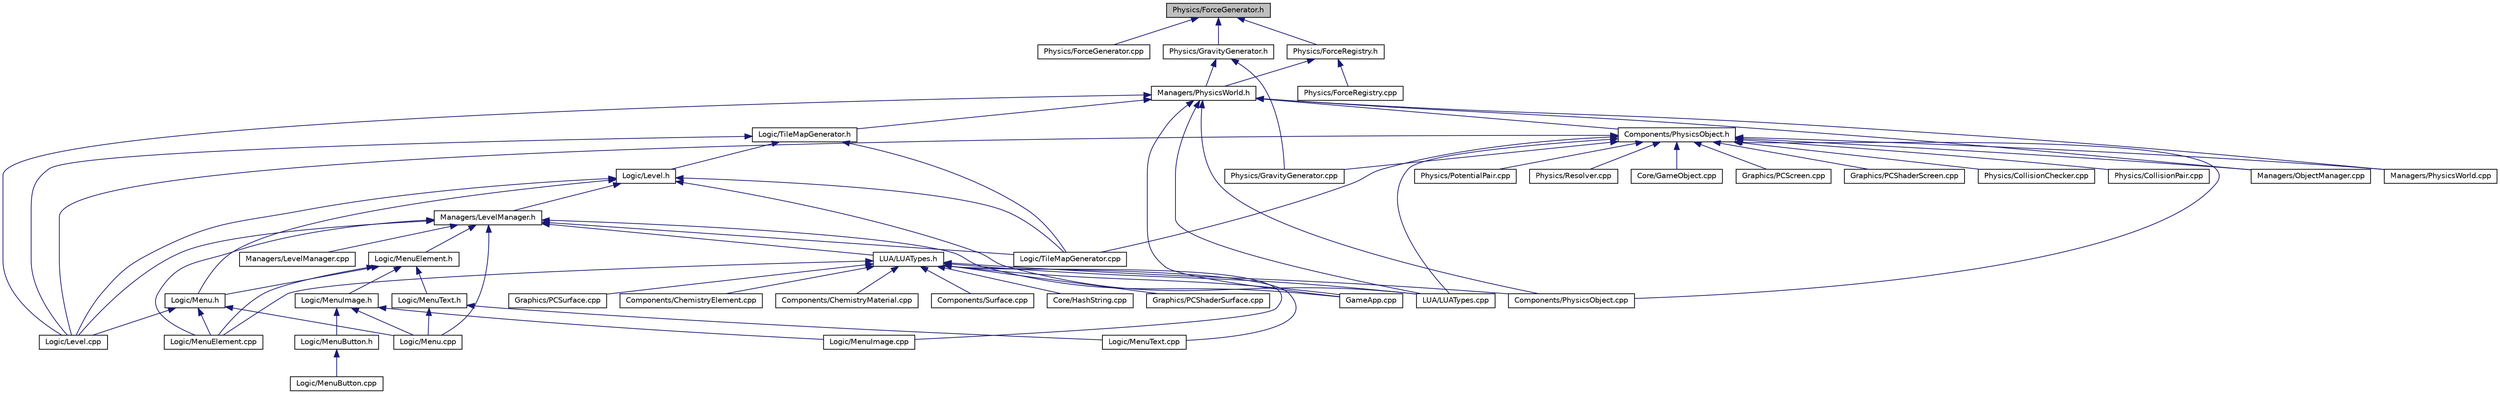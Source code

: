 digraph "Physics/ForceGenerator.h"
{
  edge [fontname="Helvetica",fontsize="10",labelfontname="Helvetica",labelfontsize="10"];
  node [fontname="Helvetica",fontsize="10",shape=record];
  Node1 [label="Physics/ForceGenerator.h",height=0.2,width=0.4,color="black", fillcolor="grey75", style="filled", fontcolor="black"];
  Node1 -> Node2 [dir="back",color="midnightblue",fontsize="10",style="solid"];
  Node2 [label="Physics/ForceGenerator.cpp",height=0.2,width=0.4,color="black", fillcolor="white", style="filled",URL="$ForceGenerator_8cpp.html"];
  Node1 -> Node3 [dir="back",color="midnightblue",fontsize="10",style="solid"];
  Node3 [label="Physics/ForceRegistry.h",height=0.2,width=0.4,color="black", fillcolor="white", style="filled",URL="$ForceRegistry_8h.html"];
  Node3 -> Node4 [dir="back",color="midnightblue",fontsize="10",style="solid"];
  Node4 [label="Managers/PhysicsWorld.h",height=0.2,width=0.4,color="black", fillcolor="white", style="filled",URL="$PhysicsWorld_8h.html"];
  Node4 -> Node5 [dir="back",color="midnightblue",fontsize="10",style="solid"];
  Node5 [label="Components/PhysicsObject.h",height=0.2,width=0.4,color="black", fillcolor="white", style="filled",URL="$PhysicsObject_8h.html"];
  Node5 -> Node6 [dir="back",color="midnightblue",fontsize="10",style="solid"];
  Node6 [label="Components/PhysicsObject.cpp",height=0.2,width=0.4,color="black", fillcolor="white", style="filled",URL="$PhysicsObject_8cpp.html"];
  Node5 -> Node7 [dir="back",color="midnightblue",fontsize="10",style="solid"];
  Node7 [label="Core/GameObject.cpp",height=0.2,width=0.4,color="black", fillcolor="white", style="filled",URL="$GameObject_8cpp.html"];
  Node5 -> Node8 [dir="back",color="midnightblue",fontsize="10",style="solid"];
  Node8 [label="Graphics/PCScreen.cpp",height=0.2,width=0.4,color="black", fillcolor="white", style="filled",URL="$PCScreen_8cpp.html"];
  Node5 -> Node9 [dir="back",color="midnightblue",fontsize="10",style="solid"];
  Node9 [label="Graphics/PCShaderScreen.cpp",height=0.2,width=0.4,color="black", fillcolor="white", style="filled",URL="$PCShaderScreen_8cpp.html"];
  Node5 -> Node10 [dir="back",color="midnightblue",fontsize="10",style="solid"];
  Node10 [label="Logic/Level.cpp",height=0.2,width=0.4,color="black", fillcolor="white", style="filled",URL="$Level_8cpp.html"];
  Node5 -> Node11 [dir="back",color="midnightblue",fontsize="10",style="solid"];
  Node11 [label="Logic/TileMapGenerator.cpp",height=0.2,width=0.4,color="black", fillcolor="white", style="filled",URL="$TileMapGenerator_8cpp.html"];
  Node5 -> Node12 [dir="back",color="midnightblue",fontsize="10",style="solid"];
  Node12 [label="LUA/LUATypes.cpp",height=0.2,width=0.4,color="black", fillcolor="white", style="filled",URL="$LUATypes_8cpp.html"];
  Node5 -> Node13 [dir="back",color="midnightblue",fontsize="10",style="solid"];
  Node13 [label="Managers/ObjectManager.cpp",height=0.2,width=0.4,color="black", fillcolor="white", style="filled",URL="$ObjectManager_8cpp.html"];
  Node5 -> Node14 [dir="back",color="midnightblue",fontsize="10",style="solid"];
  Node14 [label="Managers/PhysicsWorld.cpp",height=0.2,width=0.4,color="black", fillcolor="white", style="filled",URL="$PhysicsWorld_8cpp.html"];
  Node5 -> Node15 [dir="back",color="midnightblue",fontsize="10",style="solid"];
  Node15 [label="Physics/CollisionChecker.cpp",height=0.2,width=0.4,color="black", fillcolor="white", style="filled",URL="$CollisionChecker_8cpp.html"];
  Node5 -> Node16 [dir="back",color="midnightblue",fontsize="10",style="solid"];
  Node16 [label="Physics/CollisionPair.cpp",height=0.2,width=0.4,color="black", fillcolor="white", style="filled",URL="$CollisionPair_8cpp.html"];
  Node5 -> Node17 [dir="back",color="midnightblue",fontsize="10",style="solid"];
  Node17 [label="Physics/GravityGenerator.cpp",height=0.2,width=0.4,color="black", fillcolor="white", style="filled",URL="$GravityGenerator_8cpp.html"];
  Node5 -> Node18 [dir="back",color="midnightblue",fontsize="10",style="solid"];
  Node18 [label="Physics/PotentialPair.cpp",height=0.2,width=0.4,color="black", fillcolor="white", style="filled",URL="$PotentialPair_8cpp.html"];
  Node5 -> Node19 [dir="back",color="midnightblue",fontsize="10",style="solid"];
  Node19 [label="Physics/Resolver.cpp",height=0.2,width=0.4,color="black", fillcolor="white", style="filled",URL="$Resolver_8cpp.html"];
  Node4 -> Node6 [dir="back",color="midnightblue",fontsize="10",style="solid"];
  Node4 -> Node20 [dir="back",color="midnightblue",fontsize="10",style="solid"];
  Node20 [label="GameApp.cpp",height=0.2,width=0.4,color="black", fillcolor="white", style="filled",URL="$GameApp_8cpp.html"];
  Node4 -> Node21 [dir="back",color="midnightblue",fontsize="10",style="solid"];
  Node21 [label="Logic/TileMapGenerator.h",height=0.2,width=0.4,color="black", fillcolor="white", style="filled",URL="$TileMapGenerator_8h.html"];
  Node21 -> Node22 [dir="back",color="midnightblue",fontsize="10",style="solid"];
  Node22 [label="Logic/Level.h",height=0.2,width=0.4,color="black", fillcolor="white", style="filled",URL="$Level_8h.html"];
  Node22 -> Node10 [dir="back",color="midnightblue",fontsize="10",style="solid"];
  Node22 -> Node23 [dir="back",color="midnightblue",fontsize="10",style="solid"];
  Node23 [label="Logic/Menu.h",height=0.2,width=0.4,color="black", fillcolor="white", style="filled",URL="$Menu_8h.html"];
  Node23 -> Node10 [dir="back",color="midnightblue",fontsize="10",style="solid"];
  Node23 -> Node24 [dir="back",color="midnightblue",fontsize="10",style="solid"];
  Node24 [label="Logic/Menu.cpp",height=0.2,width=0.4,color="black", fillcolor="white", style="filled",URL="$Menu_8cpp.html"];
  Node23 -> Node25 [dir="back",color="midnightblue",fontsize="10",style="solid"];
  Node25 [label="Logic/MenuElement.cpp",height=0.2,width=0.4,color="black", fillcolor="white", style="filled",URL="$MenuElement_8cpp.html"];
  Node22 -> Node11 [dir="back",color="midnightblue",fontsize="10",style="solid"];
  Node22 -> Node26 [dir="back",color="midnightblue",fontsize="10",style="solid"];
  Node26 [label="Managers/LevelManager.h",height=0.2,width=0.4,color="black", fillcolor="white", style="filled",URL="$LevelManager_8h.html"];
  Node26 -> Node20 [dir="back",color="midnightblue",fontsize="10",style="solid"];
  Node26 -> Node10 [dir="back",color="midnightblue",fontsize="10",style="solid"];
  Node26 -> Node27 [dir="back",color="midnightblue",fontsize="10",style="solid"];
  Node27 [label="Logic/MenuElement.h",height=0.2,width=0.4,color="black", fillcolor="white", style="filled",URL="$MenuElement_8h.html"];
  Node27 -> Node23 [dir="back",color="midnightblue",fontsize="10",style="solid"];
  Node27 -> Node28 [dir="back",color="midnightblue",fontsize="10",style="solid"];
  Node28 [label="Logic/MenuImage.h",height=0.2,width=0.4,color="black", fillcolor="white", style="filled",URL="$MenuImage_8h.html"];
  Node28 -> Node24 [dir="back",color="midnightblue",fontsize="10",style="solid"];
  Node28 -> Node29 [dir="back",color="midnightblue",fontsize="10",style="solid"];
  Node29 [label="Logic/MenuButton.h",height=0.2,width=0.4,color="black", fillcolor="white", style="filled",URL="$MenuButton_8h.html"];
  Node29 -> Node30 [dir="back",color="midnightblue",fontsize="10",style="solid"];
  Node30 [label="Logic/MenuButton.cpp",height=0.2,width=0.4,color="black", fillcolor="white", style="filled",URL="$MenuButton_8cpp.html"];
  Node28 -> Node31 [dir="back",color="midnightblue",fontsize="10",style="solid"];
  Node31 [label="Logic/MenuImage.cpp",height=0.2,width=0.4,color="black", fillcolor="white", style="filled",URL="$MenuImage_8cpp.html"];
  Node27 -> Node32 [dir="back",color="midnightblue",fontsize="10",style="solid"];
  Node32 [label="Logic/MenuText.h",height=0.2,width=0.4,color="black", fillcolor="white", style="filled",URL="$MenuText_8h.html"];
  Node32 -> Node24 [dir="back",color="midnightblue",fontsize="10",style="solid"];
  Node32 -> Node33 [dir="back",color="midnightblue",fontsize="10",style="solid"];
  Node33 [label="Logic/MenuText.cpp",height=0.2,width=0.4,color="black", fillcolor="white", style="filled",URL="$MenuText_8cpp.html"];
  Node27 -> Node25 [dir="back",color="midnightblue",fontsize="10",style="solid"];
  Node26 -> Node24 [dir="back",color="midnightblue",fontsize="10",style="solid"];
  Node26 -> Node25 [dir="back",color="midnightblue",fontsize="10",style="solid"];
  Node26 -> Node11 [dir="back",color="midnightblue",fontsize="10",style="solid"];
  Node26 -> Node34 [dir="back",color="midnightblue",fontsize="10",style="solid"];
  Node34 [label="LUA/LUATypes.h",height=0.2,width=0.4,color="black", fillcolor="white", style="filled",URL="$LUATypes_8h.html"];
  Node34 -> Node35 [dir="back",color="midnightblue",fontsize="10",style="solid"];
  Node35 [label="Components/ChemistryElement.cpp",height=0.2,width=0.4,color="black", fillcolor="white", style="filled",URL="$ChemistryElement_8cpp.html"];
  Node34 -> Node36 [dir="back",color="midnightblue",fontsize="10",style="solid"];
  Node36 [label="Components/ChemistryMaterial.cpp",height=0.2,width=0.4,color="black", fillcolor="white", style="filled",URL="$ChemistryMaterial_8cpp.html"];
  Node34 -> Node6 [dir="back",color="midnightblue",fontsize="10",style="solid"];
  Node34 -> Node37 [dir="back",color="midnightblue",fontsize="10",style="solid"];
  Node37 [label="Components/Surface.cpp",height=0.2,width=0.4,color="black", fillcolor="white", style="filled",URL="$Surface_8cpp.html"];
  Node34 -> Node38 [dir="back",color="midnightblue",fontsize="10",style="solid"];
  Node38 [label="Core/HashString.cpp",height=0.2,width=0.4,color="black", fillcolor="white", style="filled",URL="$HashString_8cpp.html"];
  Node34 -> Node20 [dir="back",color="midnightblue",fontsize="10",style="solid"];
  Node34 -> Node39 [dir="back",color="midnightblue",fontsize="10",style="solid"];
  Node39 [label="Graphics/PCShaderSurface.cpp",height=0.2,width=0.4,color="black", fillcolor="white", style="filled",URL="$PCShaderSurface_8cpp.html"];
  Node34 -> Node40 [dir="back",color="midnightblue",fontsize="10",style="solid"];
  Node40 [label="Graphics/PCSurface.cpp",height=0.2,width=0.4,color="black", fillcolor="white", style="filled",URL="$PCSurface_8cpp.html"];
  Node34 -> Node25 [dir="back",color="midnightblue",fontsize="10",style="solid"];
  Node34 -> Node31 [dir="back",color="midnightblue",fontsize="10",style="solid"];
  Node34 -> Node33 [dir="back",color="midnightblue",fontsize="10",style="solid"];
  Node34 -> Node12 [dir="back",color="midnightblue",fontsize="10",style="solid"];
  Node26 -> Node41 [dir="back",color="midnightblue",fontsize="10",style="solid"];
  Node41 [label="Managers/LevelManager.cpp",height=0.2,width=0.4,color="black", fillcolor="white", style="filled",URL="$LevelManager_8cpp.html"];
  Node22 -> Node12 [dir="back",color="midnightblue",fontsize="10",style="solid"];
  Node21 -> Node10 [dir="back",color="midnightblue",fontsize="10",style="solid"];
  Node21 -> Node11 [dir="back",color="midnightblue",fontsize="10",style="solid"];
  Node4 -> Node10 [dir="back",color="midnightblue",fontsize="10",style="solid"];
  Node4 -> Node12 [dir="back",color="midnightblue",fontsize="10",style="solid"];
  Node4 -> Node13 [dir="back",color="midnightblue",fontsize="10",style="solid"];
  Node4 -> Node14 [dir="back",color="midnightblue",fontsize="10",style="solid"];
  Node3 -> Node42 [dir="back",color="midnightblue",fontsize="10",style="solid"];
  Node42 [label="Physics/ForceRegistry.cpp",height=0.2,width=0.4,color="black", fillcolor="white", style="filled",URL="$ForceRegistry_8cpp.html"];
  Node1 -> Node43 [dir="back",color="midnightblue",fontsize="10",style="solid"];
  Node43 [label="Physics/GravityGenerator.h",height=0.2,width=0.4,color="black", fillcolor="white", style="filled",URL="$GravityGenerator_8h.html"];
  Node43 -> Node4 [dir="back",color="midnightblue",fontsize="10",style="solid"];
  Node43 -> Node17 [dir="back",color="midnightblue",fontsize="10",style="solid"];
}
